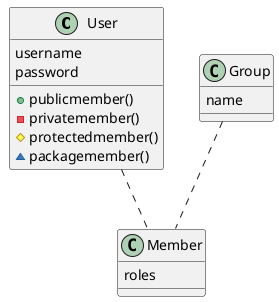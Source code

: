 @startuml

class User {
  username
  password
  +publicmember()
  -privatemember()
  #protectedmember()
  ~packagemember()
}

class Group {
  name
}

class Member {
  roles
}

User .. Member
Group .. Member

@enduml
